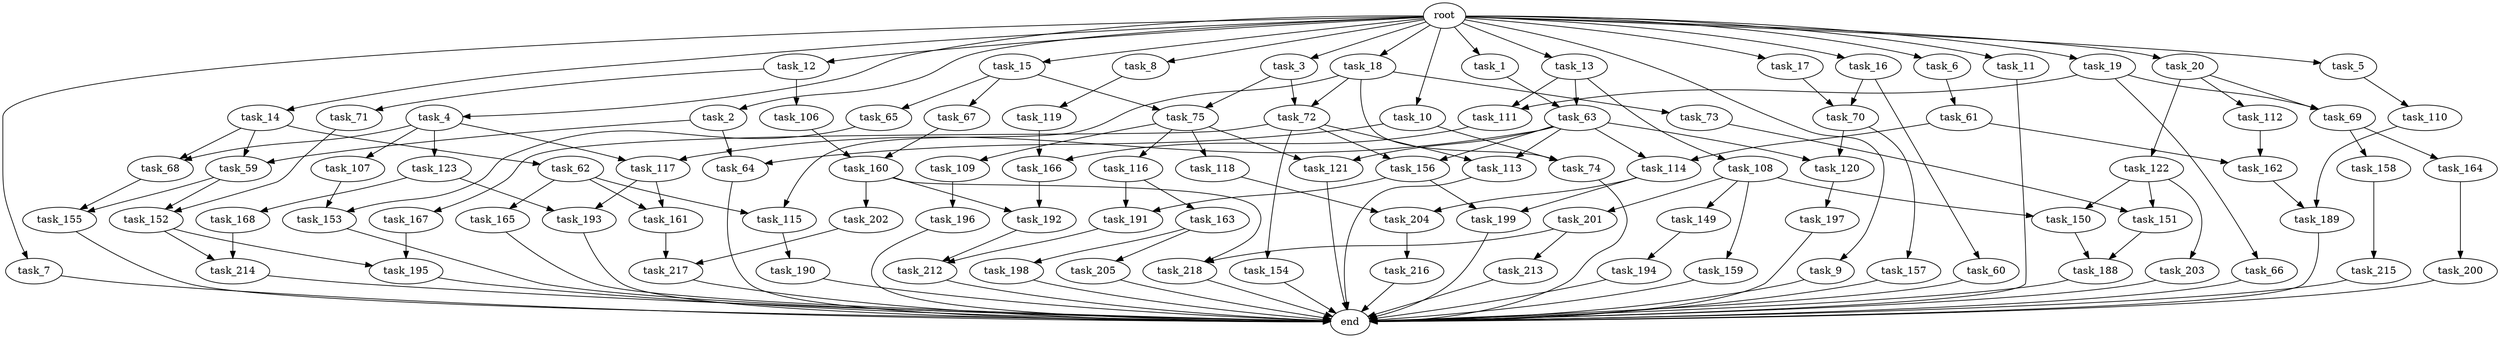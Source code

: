 digraph G {
  task_116 [size="420906795008.000000"];
  task_163 [size="34359738368.000000"];
  task_15 [size="1024.000000"];
  task_212 [size="627065225216.000000"];
  task_5 [size="1024.000000"];
  task_153 [size="970662608896.000000"];
  end [size="0.000000"];
  task_7 [size="1024.000000"];
  task_119 [size="549755813888.000000"];
  task_166 [size="618475290624.000000"];
  task_75 [size="498216206336.000000"];
  task_214 [size="1116691496960.000000"];
  task_154 [size="214748364800.000000"];
  task_106 [size="549755813888.000000"];
  task_204 [size="584115552256.000000"];
  task_117 [size="1073741824000.000000"];
  task_196 [size="214748364800.000000"];
  task_9 [size="1024.000000"];
  task_155 [size="429496729600.000000"];
  task_216 [size="695784701952.000000"];
  task_112 [size="549755813888.000000"];
  task_59 [size="1168231104512.000000"];
  task_121 [size="1279900254208.000000"];
  task_164 [size="858993459200.000000"];
  task_217 [size="1408749273088.000000"];
  task_73 [size="137438953472.000000"];
  task_64 [size="936302870528.000000"];
  task_198 [size="695784701952.000000"];
  task_65 [size="420906795008.000000"];
  task_150 [size="635655159808.000000"];
  task_18 [size="1024.000000"];
  task_188 [size="970662608896.000000"];
  task_63 [size="68719476736.000000"];
  task_68 [size="523986010112.000000"];
  task_115 [size="171798691840.000000"];
  task_160 [size="292057776128.000000"];
  task_190 [size="858993459200.000000"];
  task_61 [size="214748364800.000000"];
  task_11 [size="1024.000000"];
  task_167 [size="214748364800.000000"];
  task_156 [size="1073741824000.000000"];
  task_1 [size="1024.000000"];
  task_159 [size="420906795008.000000"];
  task_165 [size="34359738368.000000"];
  task_157 [size="77309411328.000000"];
  task_109 [size="420906795008.000000"];
  task_201 [size="420906795008.000000"];
  task_189 [size="1116691496960.000000"];
  task_69 [size="1408749273088.000000"];
  task_162 [size="1408749273088.000000"];
  task_123 [size="214748364800.000000"];
  task_20 [size="1024.000000"];
  task_194 [size="309237645312.000000"];
  task_62 [size="309237645312.000000"];
  task_66 [size="858993459200.000000"];
  task_19 [size="1024.000000"];
  task_161 [size="455266533376.000000"];
  task_213 [size="549755813888.000000"];
  task_195 [size="1116691496960.000000"];
  task_191 [size="730144440320.000000"];
  task_192 [size="1279900254208.000000"];
  task_4 [size="1024.000000"];
  task_60 [size="549755813888.000000"];
  task_10 [size="1024.000000"];
  task_193 [size="841813590016.000000"];
  task_158 [size="858993459200.000000"];
  task_70 [size="1099511627776.000000"];
  task_71 [size="549755813888.000000"];
  task_67 [size="420906795008.000000"];
  task_14 [size="1024.000000"];
  task_12 [size="1024.000000"];
  task_13 [size="1024.000000"];
  task_108 [size="34359738368.000000"];
  task_3 [size="1024.000000"];
  task_114 [size="1717986918400.000000"];
  task_151 [size="635655159808.000000"];
  task_113 [size="1073741824000.000000"];
  task_6 [size="1024.000000"];
  task_203 [size="214748364800.000000"];
  task_168 [size="420906795008.000000"];
  task_2 [size="1024.000000"];
  task_197 [size="420906795008.000000"];
  task_107 [size="214748364800.000000"];
  task_72 [size="214748364800.000000"];
  task_74 [size="214748364800.000000"];
  task_149 [size="420906795008.000000"];
  task_17 [size="1024.000000"];
  task_202 [size="420906795008.000000"];
  task_120 [size="936302870528.000000"];
  task_200 [size="858993459200.000000"];
  root [size="0.000000"];
  task_205 [size="695784701952.000000"];
  task_118 [size="420906795008.000000"];
  task_8 [size="1024.000000"];
  task_16 [size="1024.000000"];
  task_199 [size="1245540515840.000000"];
  task_152 [size="523986010112.000000"];
  task_218 [size="970662608896.000000"];
  task_215 [size="77309411328.000000"];
  task_110 [size="549755813888.000000"];
  task_122 [size="549755813888.000000"];
  task_111 [size="893353197568.000000"];

  task_116 -> task_163 [size="33554432.000000"];
  task_116 -> task_191 [size="33554432.000000"];
  task_163 -> task_205 [size="679477248.000000"];
  task_163 -> task_198 [size="679477248.000000"];
  task_15 -> task_65 [size="411041792.000000"];
  task_15 -> task_75 [size="411041792.000000"];
  task_15 -> task_67 [size="411041792.000000"];
  task_212 -> end [size="1.000000"];
  task_5 -> task_110 [size="536870912.000000"];
  task_153 -> end [size="1.000000"];
  task_7 -> end [size="1.000000"];
  task_119 -> task_166 [size="301989888.000000"];
  task_166 -> task_192 [size="838860800.000000"];
  task_75 -> task_118 [size="411041792.000000"];
  task_75 -> task_109 [size="411041792.000000"];
  task_75 -> task_121 [size="411041792.000000"];
  task_75 -> task_116 [size="411041792.000000"];
  task_214 -> end [size="1.000000"];
  task_154 -> end [size="1.000000"];
  task_106 -> task_160 [size="75497472.000000"];
  task_204 -> task_216 [size="679477248.000000"];
  task_117 -> task_193 [size="411041792.000000"];
  task_117 -> task_161 [size="411041792.000000"];
  task_196 -> end [size="1.000000"];
  task_9 -> end [size="1.000000"];
  task_155 -> end [size="1.000000"];
  task_216 -> end [size="1.000000"];
  task_112 -> task_162 [size="536870912.000000"];
  task_59 -> task_155 [size="209715200.000000"];
  task_59 -> task_152 [size="209715200.000000"];
  task_121 -> end [size="1.000000"];
  task_164 -> task_200 [size="838860800.000000"];
  task_217 -> end [size="1.000000"];
  task_73 -> task_151 [size="411041792.000000"];
  task_64 -> end [size="1.000000"];
  task_198 -> end [size="1.000000"];
  task_65 -> task_153 [size="411041792.000000"];
  task_150 -> task_188 [size="536870912.000000"];
  task_18 -> task_74 [size="134217728.000000"];
  task_18 -> task_73 [size="134217728.000000"];
  task_18 -> task_72 [size="134217728.000000"];
  task_18 -> task_115 [size="134217728.000000"];
  task_188 -> end [size="1.000000"];
  task_63 -> task_114 [size="838860800.000000"];
  task_63 -> task_117 [size="838860800.000000"];
  task_63 -> task_121 [size="838860800.000000"];
  task_63 -> task_120 [size="838860800.000000"];
  task_63 -> task_156 [size="838860800.000000"];
  task_63 -> task_113 [size="838860800.000000"];
  task_68 -> task_155 [size="209715200.000000"];
  task_115 -> task_190 [size="838860800.000000"];
  task_160 -> task_192 [size="411041792.000000"];
  task_160 -> task_202 [size="411041792.000000"];
  task_160 -> task_218 [size="411041792.000000"];
  task_190 -> end [size="1.000000"];
  task_61 -> task_114 [size="838860800.000000"];
  task_61 -> task_162 [size="838860800.000000"];
  task_11 -> end [size="1.000000"];
  task_167 -> task_195 [size="679477248.000000"];
  task_156 -> task_199 [size="679477248.000000"];
  task_156 -> task_191 [size="679477248.000000"];
  task_1 -> task_63 [size="33554432.000000"];
  task_159 -> end [size="1.000000"];
  task_165 -> end [size="1.000000"];
  task_157 -> end [size="1.000000"];
  task_109 -> task_196 [size="209715200.000000"];
  task_201 -> task_213 [size="536870912.000000"];
  task_201 -> task_218 [size="536870912.000000"];
  task_189 -> end [size="1.000000"];
  task_69 -> task_158 [size="838860800.000000"];
  task_69 -> task_164 [size="838860800.000000"];
  task_162 -> task_189 [size="411041792.000000"];
  task_123 -> task_193 [size="411041792.000000"];
  task_123 -> task_168 [size="411041792.000000"];
  task_20 -> task_112 [size="536870912.000000"];
  task_20 -> task_122 [size="536870912.000000"];
  task_20 -> task_69 [size="536870912.000000"];
  task_194 -> end [size="1.000000"];
  task_62 -> task_161 [size="33554432.000000"];
  task_62 -> task_165 [size="33554432.000000"];
  task_62 -> task_115 [size="33554432.000000"];
  task_66 -> end [size="1.000000"];
  task_19 -> task_66 [size="838860800.000000"];
  task_19 -> task_111 [size="838860800.000000"];
  task_19 -> task_69 [size="838860800.000000"];
  task_161 -> task_217 [size="838860800.000000"];
  task_213 -> end [size="1.000000"];
  task_195 -> end [size="1.000000"];
  task_191 -> task_212 [size="536870912.000000"];
  task_192 -> task_212 [size="75497472.000000"];
  task_4 -> task_117 [size="209715200.000000"];
  task_4 -> task_68 [size="209715200.000000"];
  task_4 -> task_107 [size="209715200.000000"];
  task_4 -> task_123 [size="209715200.000000"];
  task_60 -> end [size="1.000000"];
  task_10 -> task_64 [size="75497472.000000"];
  task_10 -> task_74 [size="75497472.000000"];
  task_193 -> end [size="1.000000"];
  task_158 -> task_215 [size="75497472.000000"];
  task_70 -> task_120 [size="75497472.000000"];
  task_70 -> task_157 [size="75497472.000000"];
  task_71 -> task_152 [size="301989888.000000"];
  task_67 -> task_160 [size="209715200.000000"];
  task_14 -> task_68 [size="301989888.000000"];
  task_14 -> task_59 [size="301989888.000000"];
  task_14 -> task_62 [size="301989888.000000"];
  task_12 -> task_106 [size="536870912.000000"];
  task_12 -> task_71 [size="536870912.000000"];
  task_13 -> task_63 [size="33554432.000000"];
  task_13 -> task_108 [size="33554432.000000"];
  task_13 -> task_111 [size="33554432.000000"];
  task_108 -> task_149 [size="411041792.000000"];
  task_108 -> task_201 [size="411041792.000000"];
  task_108 -> task_150 [size="411041792.000000"];
  task_108 -> task_159 [size="411041792.000000"];
  task_3 -> task_75 [size="75497472.000000"];
  task_3 -> task_72 [size="75497472.000000"];
  task_114 -> task_199 [size="536870912.000000"];
  task_114 -> task_204 [size="536870912.000000"];
  task_151 -> task_188 [size="411041792.000000"];
  task_113 -> end [size="1.000000"];
  task_6 -> task_61 [size="209715200.000000"];
  task_203 -> end [size="1.000000"];
  task_168 -> task_214 [size="679477248.000000"];
  task_2 -> task_59 [size="838860800.000000"];
  task_2 -> task_64 [size="838860800.000000"];
  task_197 -> end [size="1.000000"];
  task_107 -> task_153 [size="536870912.000000"];
  task_72 -> task_156 [size="209715200.000000"];
  task_72 -> task_167 [size="209715200.000000"];
  task_72 -> task_154 [size="209715200.000000"];
  task_72 -> task_113 [size="209715200.000000"];
  task_74 -> end [size="1.000000"];
  task_149 -> task_194 [size="301989888.000000"];
  task_17 -> task_70 [size="536870912.000000"];
  task_202 -> task_217 [size="536870912.000000"];
  task_120 -> task_197 [size="411041792.000000"];
  task_200 -> end [size="1.000000"];
  root -> task_13 [size="1.000000"];
  root -> task_17 [size="1.000000"];
  root -> task_3 [size="1.000000"];
  root -> task_4 [size="1.000000"];
  root -> task_20 [size="1.000000"];
  root -> task_15 [size="1.000000"];
  root -> task_10 [size="1.000000"];
  root -> task_6 [size="1.000000"];
  root -> task_11 [size="1.000000"];
  root -> task_9 [size="1.000000"];
  root -> task_16 [size="1.000000"];
  root -> task_8 [size="1.000000"];
  root -> task_18 [size="1.000000"];
  root -> task_1 [size="1.000000"];
  root -> task_5 [size="1.000000"];
  root -> task_19 [size="1.000000"];
  root -> task_2 [size="1.000000"];
  root -> task_14 [size="1.000000"];
  root -> task_7 [size="1.000000"];
  root -> task_12 [size="1.000000"];
  task_205 -> end [size="1.000000"];
  task_118 -> task_204 [size="33554432.000000"];
  task_8 -> task_119 [size="536870912.000000"];
  task_16 -> task_60 [size="536870912.000000"];
  task_16 -> task_70 [size="536870912.000000"];
  task_199 -> end [size="1.000000"];
  task_152 -> task_214 [size="411041792.000000"];
  task_152 -> task_195 [size="411041792.000000"];
  task_218 -> end [size="1.000000"];
  task_215 -> end [size="1.000000"];
  task_110 -> task_189 [size="679477248.000000"];
  task_122 -> task_150 [size="209715200.000000"];
  task_122 -> task_203 [size="209715200.000000"];
  task_122 -> task_151 [size="209715200.000000"];
  task_111 -> task_166 [size="301989888.000000"];
}
